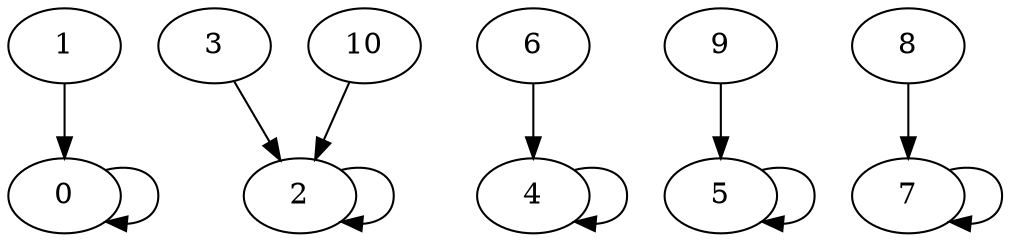 digraph G { 
   0->0  
   1->0  
   2->2  
   3->2  
   4->4  
   5->5  
   6->4  
   7->7  
   8->7  
   9->5  
   10->2  
}